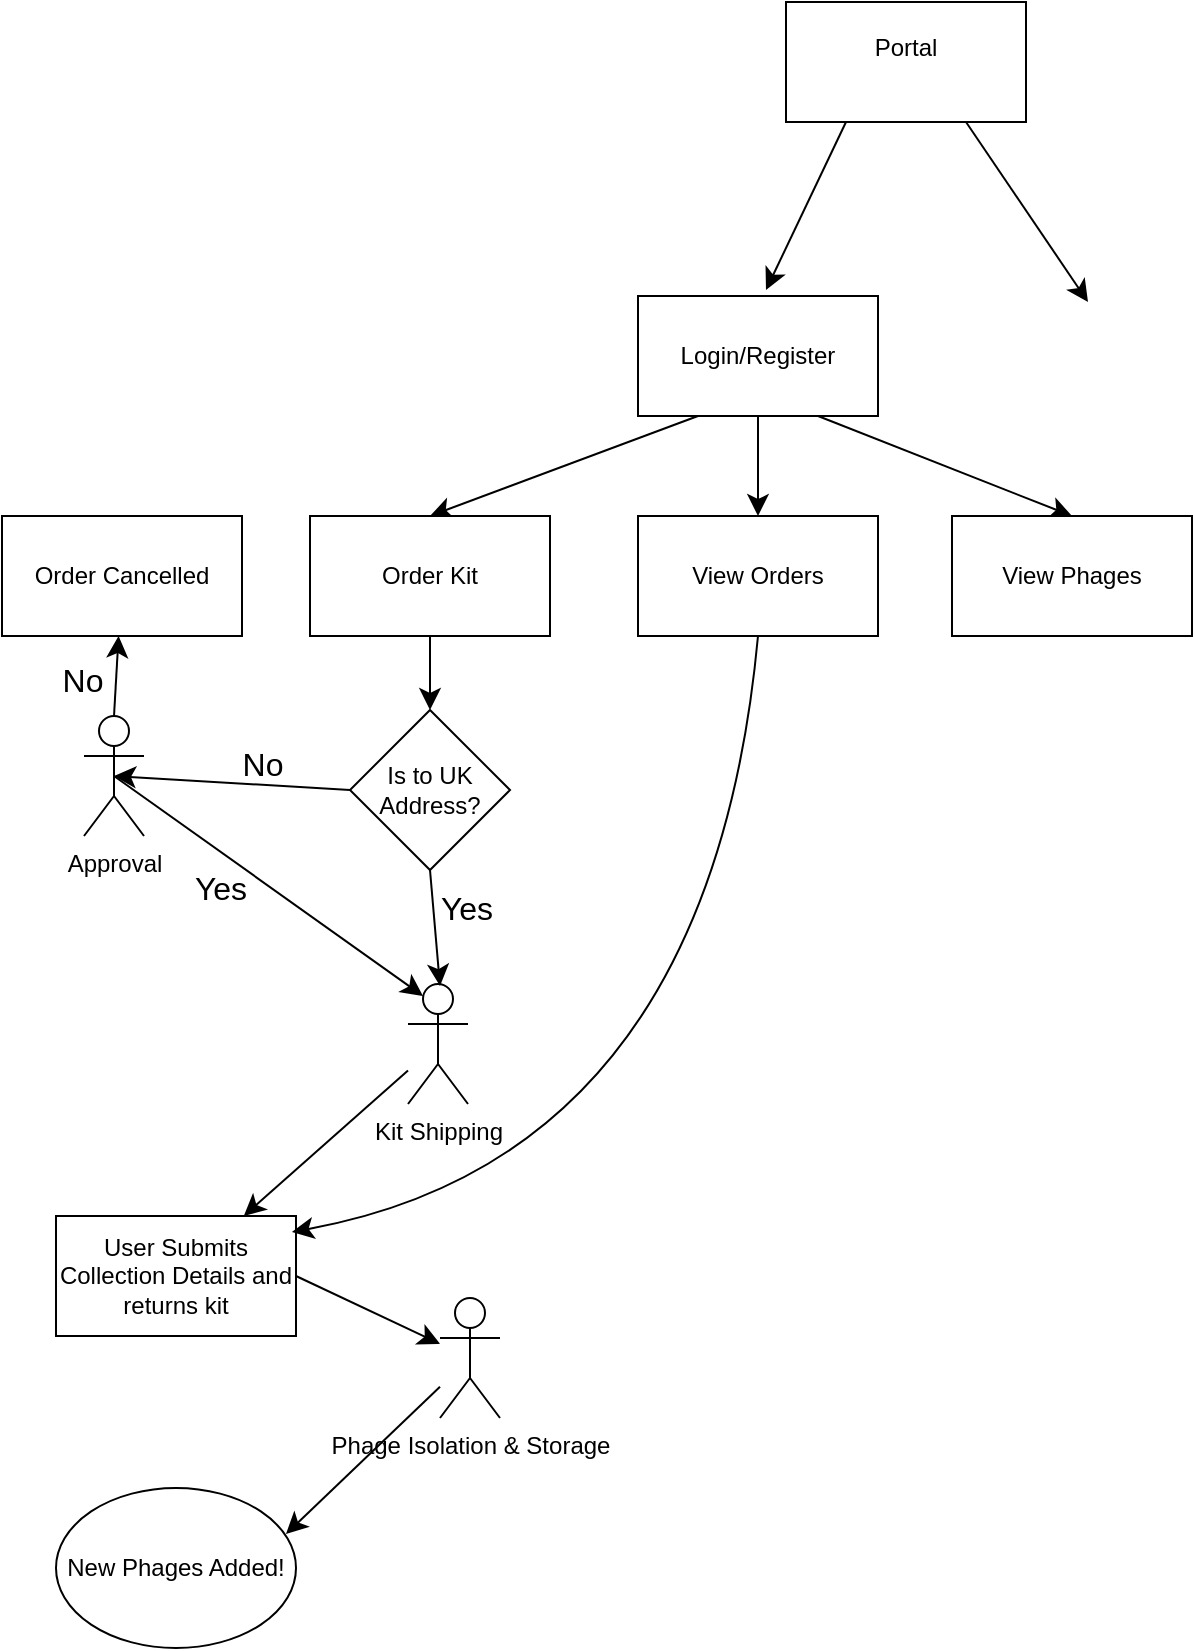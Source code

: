 <mxfile version="26.1.1">
  <diagram name="Page-1" id="pjw3mkCLQhDm-gflXbUu">
    <mxGraphModel dx="1110" dy="1342" grid="0" gridSize="10" guides="1" tooltips="1" connect="1" arrows="1" fold="1" page="0" pageScale="1" pageWidth="850" pageHeight="1100" math="0" shadow="0">
      <root>
        <mxCell id="0" />
        <mxCell id="1" parent="0" />
        <mxCell id="qFtr-7WXoLBSctdHLBqN-2" style="edgeStyle=none;curved=1;rounded=0;orthogonalLoop=1;jettySize=auto;html=1;exitX=0.75;exitY=1;exitDx=0;exitDy=0;fontSize=12;startSize=8;endSize=8;" edge="1" parent="1" source="qFtr-7WXoLBSctdHLBqN-1">
          <mxGeometry relative="1" as="geometry">
            <mxPoint x="259" y="-48" as="targetPoint" />
          </mxGeometry>
        </mxCell>
        <mxCell id="qFtr-7WXoLBSctdHLBqN-3" style="edgeStyle=none;curved=1;rounded=0;orthogonalLoop=1;jettySize=auto;html=1;exitX=0.25;exitY=1;exitDx=0;exitDy=0;fontSize=12;startSize=8;endSize=8;" edge="1" parent="1" source="qFtr-7WXoLBSctdHLBqN-1">
          <mxGeometry relative="1" as="geometry">
            <mxPoint x="98" y="-54" as="targetPoint" />
          </mxGeometry>
        </mxCell>
        <mxCell id="qFtr-7WXoLBSctdHLBqN-1" value="&lt;div&gt;Portal&lt;/div&gt;&lt;div&gt;&lt;br&gt;&lt;/div&gt;" style="rounded=0;whiteSpace=wrap;html=1;" vertex="1" parent="1">
          <mxGeometry x="108" y="-198" width="120" height="60" as="geometry" />
        </mxCell>
        <mxCell id="qFtr-7WXoLBSctdHLBqN-10" style="edgeStyle=none;curved=1;rounded=0;orthogonalLoop=1;jettySize=auto;html=1;exitX=0.25;exitY=1;exitDx=0;exitDy=0;entryX=0.5;entryY=0;entryDx=0;entryDy=0;fontSize=12;startSize=8;endSize=8;" edge="1" parent="1" source="qFtr-7WXoLBSctdHLBqN-4" target="qFtr-7WXoLBSctdHLBqN-6">
          <mxGeometry relative="1" as="geometry" />
        </mxCell>
        <mxCell id="qFtr-7WXoLBSctdHLBqN-11" style="edgeStyle=none;curved=1;rounded=0;orthogonalLoop=1;jettySize=auto;html=1;exitX=0.5;exitY=1;exitDx=0;exitDy=0;entryX=0.5;entryY=0;entryDx=0;entryDy=0;fontSize=12;startSize=8;endSize=8;" edge="1" parent="1" source="qFtr-7WXoLBSctdHLBqN-4" target="qFtr-7WXoLBSctdHLBqN-7">
          <mxGeometry relative="1" as="geometry" />
        </mxCell>
        <mxCell id="qFtr-7WXoLBSctdHLBqN-12" style="edgeStyle=none;curved=1;rounded=0;orthogonalLoop=1;jettySize=auto;html=1;exitX=0.75;exitY=1;exitDx=0;exitDy=0;entryX=0.5;entryY=0;entryDx=0;entryDy=0;fontSize=12;startSize=8;endSize=8;" edge="1" parent="1" source="qFtr-7WXoLBSctdHLBqN-4" target="qFtr-7WXoLBSctdHLBqN-8">
          <mxGeometry relative="1" as="geometry" />
        </mxCell>
        <mxCell id="qFtr-7WXoLBSctdHLBqN-4" value="&lt;div&gt;Login/Register&lt;/div&gt;" style="rounded=0;whiteSpace=wrap;html=1;" vertex="1" parent="1">
          <mxGeometry x="34" y="-51" width="120" height="60" as="geometry" />
        </mxCell>
        <mxCell id="qFtr-7WXoLBSctdHLBqN-19" style="edgeStyle=none;curved=1;rounded=0;orthogonalLoop=1;jettySize=auto;html=1;exitX=0.5;exitY=1;exitDx=0;exitDy=0;entryX=0.5;entryY=0;entryDx=0;entryDy=0;fontSize=12;startSize=8;endSize=8;" edge="1" parent="1" source="qFtr-7WXoLBSctdHLBqN-6" target="qFtr-7WXoLBSctdHLBqN-17">
          <mxGeometry relative="1" as="geometry" />
        </mxCell>
        <mxCell id="qFtr-7WXoLBSctdHLBqN-6" value="Order Kit" style="rounded=0;whiteSpace=wrap;html=1;" vertex="1" parent="1">
          <mxGeometry x="-130" y="59" width="120" height="60" as="geometry" />
        </mxCell>
        <mxCell id="qFtr-7WXoLBSctdHLBqN-7" value="View Orders" style="rounded=0;whiteSpace=wrap;html=1;" vertex="1" parent="1">
          <mxGeometry x="34" y="59" width="120" height="60" as="geometry" />
        </mxCell>
        <mxCell id="qFtr-7WXoLBSctdHLBqN-8" value="View Phages" style="rounded=0;whiteSpace=wrap;html=1;" vertex="1" parent="1">
          <mxGeometry x="191" y="59" width="120" height="60" as="geometry" />
        </mxCell>
        <mxCell id="qFtr-7WXoLBSctdHLBqN-34" style="edgeStyle=none;curved=1;rounded=0;orthogonalLoop=1;jettySize=auto;html=1;fontSize=12;startSize=8;endSize=8;" edge="1" parent="1" source="qFtr-7WXoLBSctdHLBqN-16" target="qFtr-7WXoLBSctdHLBqN-33">
          <mxGeometry relative="1" as="geometry" />
        </mxCell>
        <mxCell id="qFtr-7WXoLBSctdHLBqN-16" value="&lt;div&gt;Kit Shipping&lt;/div&gt;" style="shape=umlActor;verticalLabelPosition=bottom;verticalAlign=top;html=1;outlineConnect=0;" vertex="1" parent="1">
          <mxGeometry x="-81" y="293" width="30" height="60" as="geometry" />
        </mxCell>
        <mxCell id="qFtr-7WXoLBSctdHLBqN-27" style="edgeStyle=none;curved=1;rounded=0;orthogonalLoop=1;jettySize=auto;html=1;exitX=0.5;exitY=1;exitDx=0;exitDy=0;fontSize=12;startSize=8;endSize=8;" edge="1" parent="1" source="qFtr-7WXoLBSctdHLBqN-17">
          <mxGeometry relative="1" as="geometry">
            <mxPoint x="-65" y="294" as="targetPoint" />
          </mxGeometry>
        </mxCell>
        <mxCell id="qFtr-7WXoLBSctdHLBqN-17" value="Is to UK Address?" style="rhombus;whiteSpace=wrap;html=1;" vertex="1" parent="1">
          <mxGeometry x="-110" y="156" width="80" height="80" as="geometry" />
        </mxCell>
        <mxCell id="qFtr-7WXoLBSctdHLBqN-25" style="edgeStyle=none;curved=1;rounded=0;orthogonalLoop=1;jettySize=auto;html=1;exitX=0.5;exitY=0;exitDx=0;exitDy=0;exitPerimeter=0;fontSize=12;startSize=8;endSize=8;" edge="1" parent="1" source="qFtr-7WXoLBSctdHLBqN-20" target="qFtr-7WXoLBSctdHLBqN-24">
          <mxGeometry relative="1" as="geometry" />
        </mxCell>
        <mxCell id="qFtr-7WXoLBSctdHLBqN-26" style="edgeStyle=none;curved=1;rounded=0;orthogonalLoop=1;jettySize=auto;html=1;exitX=0.5;exitY=0.5;exitDx=0;exitDy=0;exitPerimeter=0;fontSize=12;startSize=8;endSize=8;entryX=0.25;entryY=0.1;entryDx=0;entryDy=0;entryPerimeter=0;" edge="1" parent="1" source="qFtr-7WXoLBSctdHLBqN-20" target="qFtr-7WXoLBSctdHLBqN-16">
          <mxGeometry relative="1" as="geometry">
            <mxPoint x="-110" y="267" as="targetPoint" />
          </mxGeometry>
        </mxCell>
        <mxCell id="qFtr-7WXoLBSctdHLBqN-20" value="&lt;div&gt;Approval&lt;/div&gt;" style="shape=umlActor;verticalLabelPosition=bottom;verticalAlign=top;html=1;outlineConnect=0;" vertex="1" parent="1">
          <mxGeometry x="-243" y="159" width="30" height="60" as="geometry" />
        </mxCell>
        <mxCell id="qFtr-7WXoLBSctdHLBqN-22" style="edgeStyle=none;curved=1;rounded=0;orthogonalLoop=1;jettySize=auto;html=1;exitX=0;exitY=0.5;exitDx=0;exitDy=0;entryX=0.5;entryY=0.5;entryDx=0;entryDy=0;entryPerimeter=0;fontSize=12;startSize=8;endSize=8;" edge="1" parent="1" source="qFtr-7WXoLBSctdHLBqN-17" target="qFtr-7WXoLBSctdHLBqN-20">
          <mxGeometry relative="1" as="geometry" />
        </mxCell>
        <mxCell id="qFtr-7WXoLBSctdHLBqN-24" value="Order Cancelled" style="rounded=0;whiteSpace=wrap;html=1;" vertex="1" parent="1">
          <mxGeometry x="-284" y="59" width="120" height="60" as="geometry" />
        </mxCell>
        <mxCell id="qFtr-7WXoLBSctdHLBqN-28" value="No" style="text;html=1;align=center;verticalAlign=middle;resizable=0;points=[];autosize=1;strokeColor=none;fillColor=none;fontSize=16;" vertex="1" parent="1">
          <mxGeometry x="-173" y="167" width="38" height="31" as="geometry" />
        </mxCell>
        <mxCell id="qFtr-7WXoLBSctdHLBqN-29" value="&lt;div&gt;Yes&lt;/div&gt;" style="text;html=1;align=center;verticalAlign=middle;resizable=0;points=[];autosize=1;strokeColor=none;fillColor=none;fontSize=16;" vertex="1" parent="1">
          <mxGeometry x="-74" y="239" width="44" height="31" as="geometry" />
        </mxCell>
        <mxCell id="qFtr-7WXoLBSctdHLBqN-30" value="No" style="text;html=1;align=center;verticalAlign=middle;resizable=0;points=[];autosize=1;strokeColor=none;fillColor=none;fontSize=16;" vertex="1" parent="1">
          <mxGeometry x="-263" y="125" width="38" height="31" as="geometry" />
        </mxCell>
        <mxCell id="qFtr-7WXoLBSctdHLBqN-31" value="&lt;div&gt;Yes&lt;/div&gt;" style="text;html=1;align=center;verticalAlign=middle;resizable=0;points=[];autosize=1;strokeColor=none;fillColor=none;fontSize=16;" vertex="1" parent="1">
          <mxGeometry x="-197" y="229" width="44" height="31" as="geometry" />
        </mxCell>
        <mxCell id="qFtr-7WXoLBSctdHLBqN-37" style="edgeStyle=none;curved=1;rounded=0;orthogonalLoop=1;jettySize=auto;html=1;exitX=1;exitY=0.5;exitDx=0;exitDy=0;fontSize=12;startSize=8;endSize=8;" edge="1" parent="1" source="qFtr-7WXoLBSctdHLBqN-33" target="qFtr-7WXoLBSctdHLBqN-36">
          <mxGeometry relative="1" as="geometry" />
        </mxCell>
        <mxCell id="qFtr-7WXoLBSctdHLBqN-33" value="&lt;div&gt;User Submits Collection Details and returns kit&lt;/div&gt;" style="rounded=0;whiteSpace=wrap;html=1;" vertex="1" parent="1">
          <mxGeometry x="-257" y="409" width="120" height="60" as="geometry" />
        </mxCell>
        <mxCell id="qFtr-7WXoLBSctdHLBqN-36" value="&lt;div&gt;Phage Isolation &amp;amp; Storage&lt;/div&gt;" style="shape=umlActor;verticalLabelPosition=bottom;verticalAlign=top;html=1;outlineConnect=0;" vertex="1" parent="1">
          <mxGeometry x="-65" y="450" width="30" height="60" as="geometry" />
        </mxCell>
        <mxCell id="qFtr-7WXoLBSctdHLBqN-38" value="New Phages Added!" style="ellipse;whiteSpace=wrap;html=1;" vertex="1" parent="1">
          <mxGeometry x="-257" y="545" width="120" height="80" as="geometry" />
        </mxCell>
        <mxCell id="qFtr-7WXoLBSctdHLBqN-39" style="edgeStyle=none;curved=1;rounded=0;orthogonalLoop=1;jettySize=auto;html=1;entryX=0.958;entryY=0.288;entryDx=0;entryDy=0;entryPerimeter=0;fontSize=12;startSize=8;endSize=8;" edge="1" parent="1" source="qFtr-7WXoLBSctdHLBqN-36" target="qFtr-7WXoLBSctdHLBqN-38">
          <mxGeometry relative="1" as="geometry" />
        </mxCell>
        <mxCell id="qFtr-7WXoLBSctdHLBqN-41" style="edgeStyle=none;curved=1;rounded=0;orthogonalLoop=1;jettySize=auto;html=1;exitX=0.5;exitY=1;exitDx=0;exitDy=0;entryX=0.983;entryY=0.133;entryDx=0;entryDy=0;entryPerimeter=0;fontSize=12;startSize=8;endSize=8;" edge="1" parent="1" source="qFtr-7WXoLBSctdHLBqN-7" target="qFtr-7WXoLBSctdHLBqN-33">
          <mxGeometry relative="1" as="geometry">
            <Array as="points">
              <mxPoint x="70" y="379" />
            </Array>
          </mxGeometry>
        </mxCell>
      </root>
    </mxGraphModel>
  </diagram>
</mxfile>
